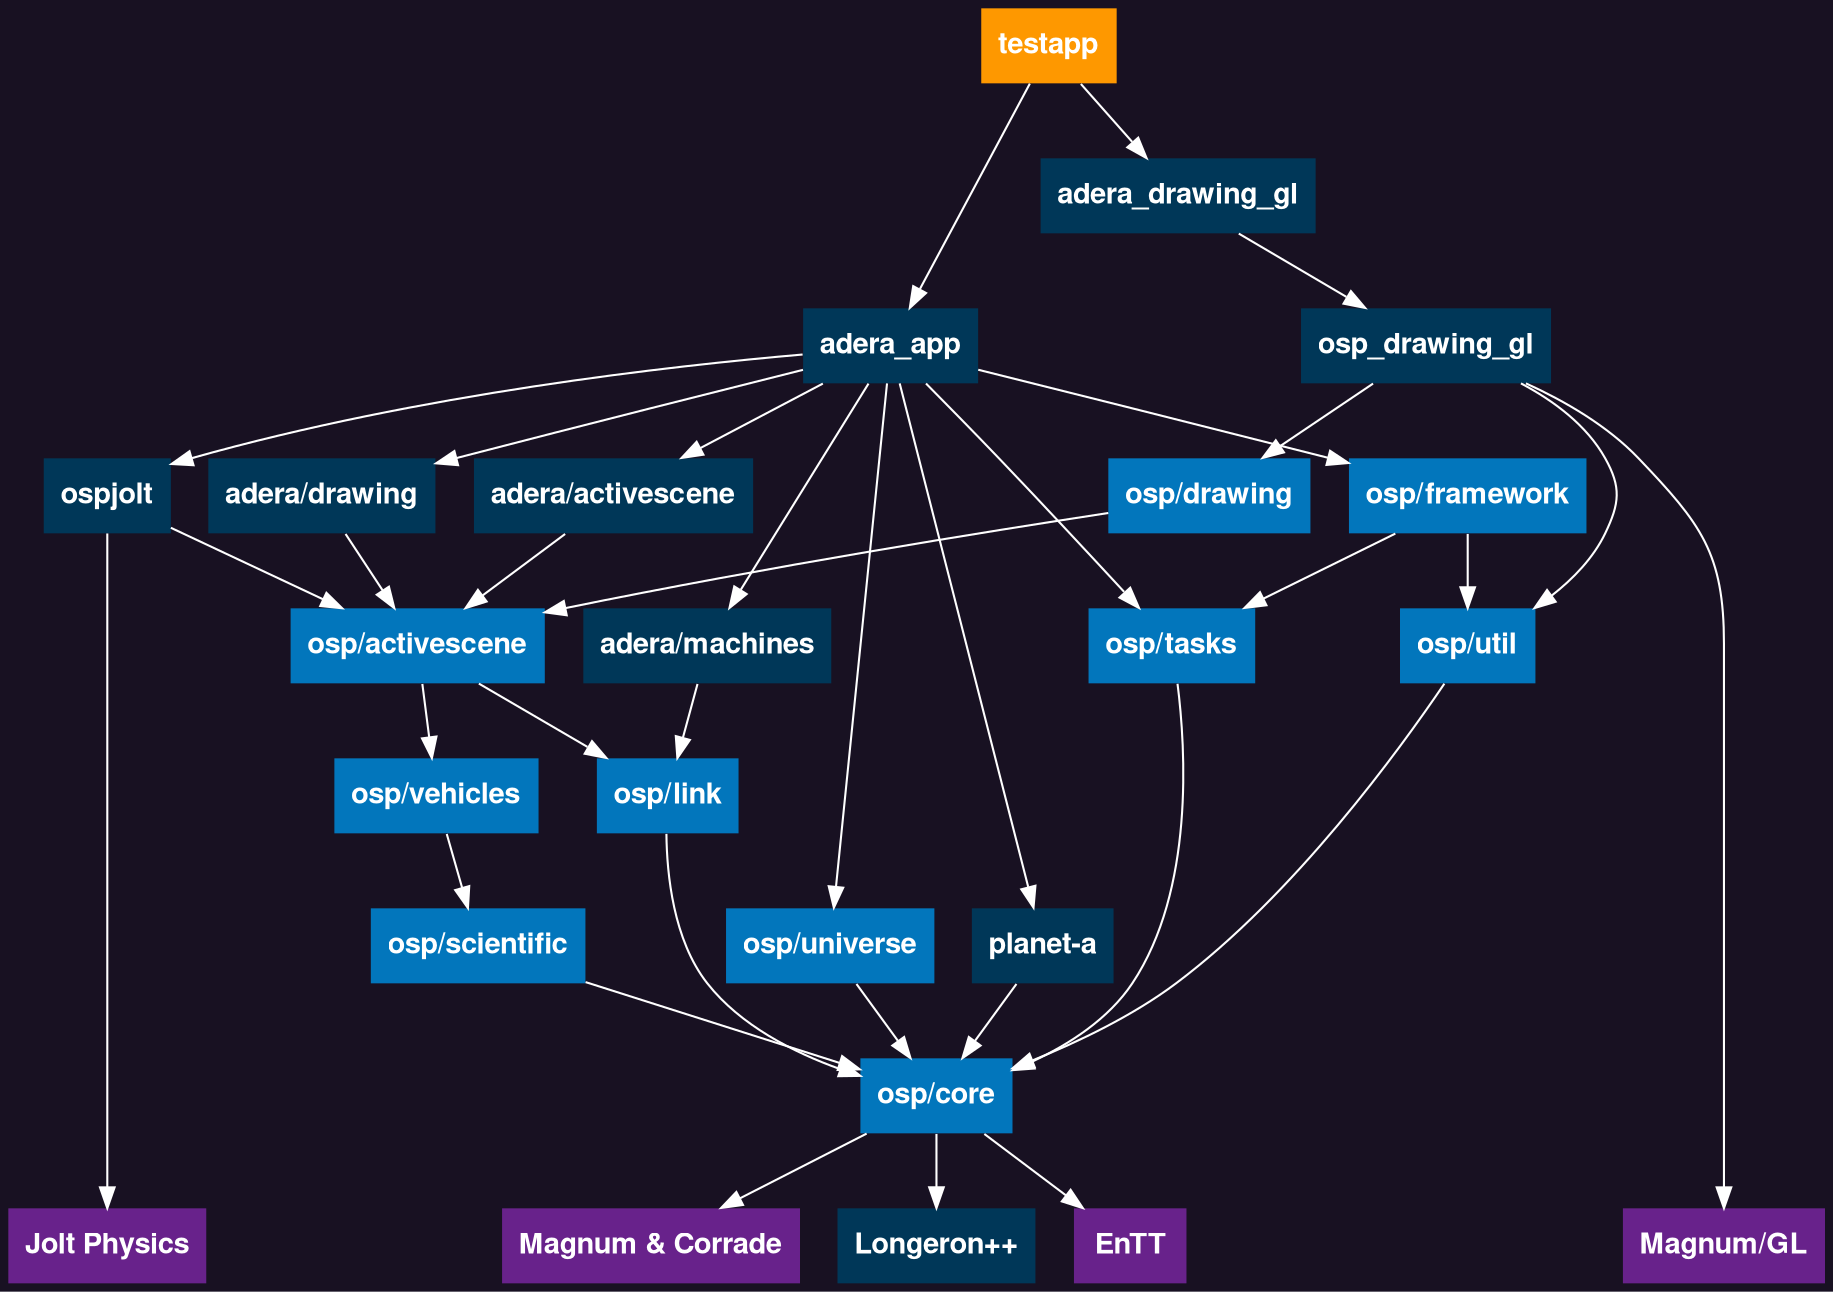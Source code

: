 // Generate with
// $ dot -Tpng docs/dependencygraph.dot -o docs/dependencygraph.png
digraph {

    rankdir="TB"
    TBbalance="max"
    bgcolor="#181122"
    //bgcolor=transparent
    node [color=transparent,  fontcolor=white, fontname="Nimbus Sans bold"]
    edge [color=white]

    node [shape=rectangle, style=filled, fillcolor=darkorchid4]
    "EnTT"
    "Magnum & Corrade"
    "Magnum/GL";
    "Jolt Physics";
    "Longeron++" [fillcolor="#003758"];


    node [shape=rectangle, style=filled, fillcolor="#0276bc"]
    "osp/core"          -> "Magnum & Corrade";
    "osp/core"          -> "Longeron++";
    "osp/core"          -> "EnTT";
    "osp/activescene"   -> "osp/vehicles";
    "osp/activescene"   -> "osp/link";
    "osp/drawing"       -> "osp/activescene";
    "osp/link"          -> "osp/core";
    "osp/scientific"    -> "osp/core";
    "osp/tasks"         -> "osp/core";
    "osp/vehicles"      -> "osp/scientific";
    "osp/universe"      -> "osp/core";
    "osp/util"          -> "osp/core";
    "osp/framework"     -> "osp/tasks";
    "osp/framework"     -> "osp/util";

    node [shape=rectangle, style=filled, fillcolor="#003758"]
    
    "adera/activescene" -> "osp/activescene";
    "adera/drawing"     -> "osp/activescene";
    "adera_drawing_gl"  -> "osp_drawing_gl";
    "osp_drawing_gl"    -> "osp/drawing";
    "osp_drawing_gl"    -> "osp/util";
    "osp_drawing_gl"    -> "Magnum/GL";
    "adera/machines"    -> "osp/link";
    "adera_app"         -> "osp/framework";
    "adera_app"         -> "osp/universe";
    "adera_app"         -> "osp/tasks";
    "adera_app"         -> "adera/machines";
    "adera_app"         -> "adera/drawing";
    "adera_app"         -> "ospjolt";
    "adera_app"         -> "planet-a";
    "adera_app"         -> "adera/activescene";

    node [shape=rectangle, style=filled, fillcolor=lightslateblue]
    "ospjolt"           -> "osp/activescene";
    "ospjolt"           -> "Jolt Physics";

    node [shape=rectangle, style=filled, fillcolor=palegreen1]
    "planet-a"          -> "osp/core";

    node [shape=rectangle, style=filled, fillcolor="#fe9800"]
    "testapp"           -> "adera_app";
    "testapp"           -> "adera_drawing_gl";



}
